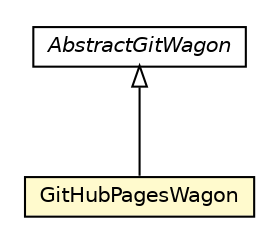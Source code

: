 #!/usr/local/bin/dot
#
# Class diagram 
# Generated by UMLGraph version R5_6-24-gf6e263 (http://www.umlgraph.org/)
#

digraph G {
	edge [fontname="Helvetica",fontsize=10,labelfontname="Helvetica",labelfontsize=10];
	node [fontname="Helvetica",fontsize=10,shape=plaintext];
	nodesep=0.25;
	ranksep=0.5;
	// net.trajano.wagon.git.GitHubPagesWagon
	c26 [label=<<table title="net.trajano.wagon.git.GitHubPagesWagon" border="0" cellborder="1" cellspacing="0" cellpadding="2" port="p" bgcolor="lemonChiffon" href="./GitHubPagesWagon.html">
		<tr><td><table border="0" cellspacing="0" cellpadding="1">
<tr><td align="center" balign="center"> GitHubPagesWagon </td></tr>
		</table></td></tr>
		</table>>, URL="./GitHubPagesWagon.html", fontname="Helvetica", fontcolor="black", fontsize=10.0];
	// net.trajano.wagon.git.internal.AbstractGitWagon
	c28 [label=<<table title="net.trajano.wagon.git.internal.AbstractGitWagon" border="0" cellborder="1" cellspacing="0" cellpadding="2" port="p" href="./internal/AbstractGitWagon.html">
		<tr><td><table border="0" cellspacing="0" cellpadding="1">
<tr><td align="center" balign="center"><font face="Helvetica-Oblique"> AbstractGitWagon </font></td></tr>
		</table></td></tr>
		</table>>, URL="./internal/AbstractGitWagon.html", fontname="Helvetica", fontcolor="black", fontsize=10.0];
	//net.trajano.wagon.git.GitHubPagesWagon extends net.trajano.wagon.git.internal.AbstractGitWagon
	c28:p -> c26:p [dir=back,arrowtail=empty];
}

